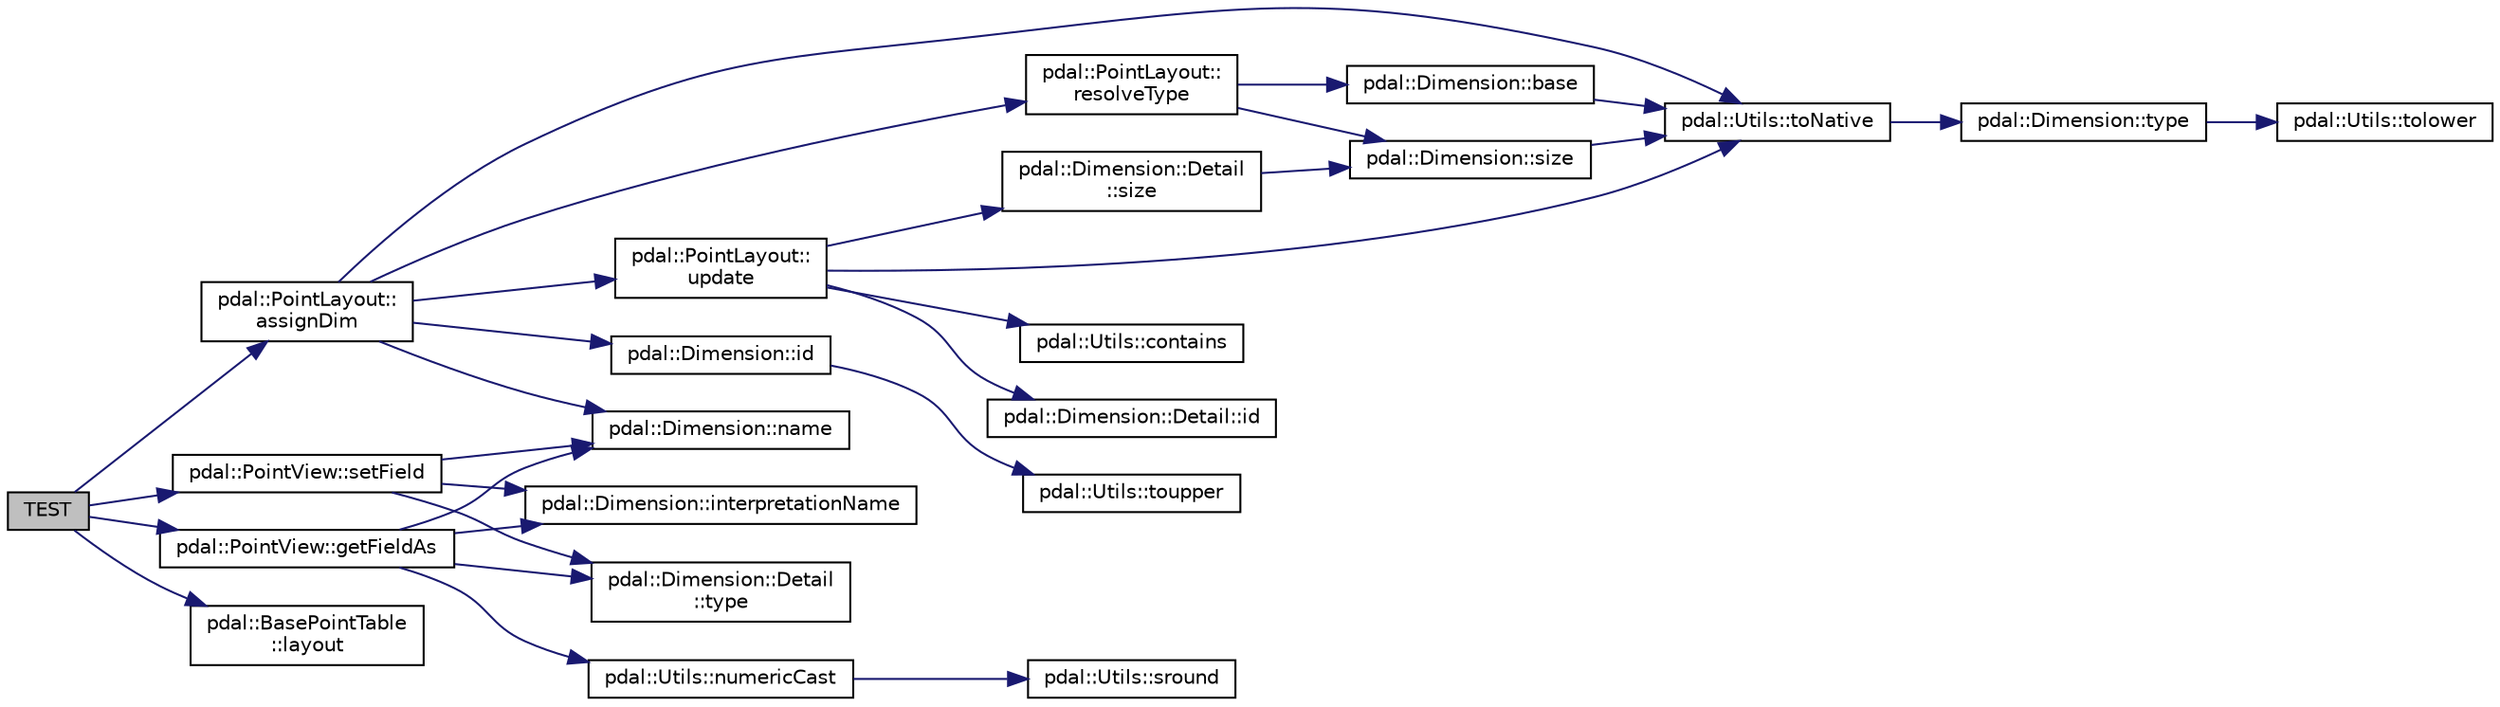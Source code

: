 digraph "TEST"
{
  edge [fontname="Helvetica",fontsize="10",labelfontname="Helvetica",labelfontsize="10"];
  node [fontname="Helvetica",fontsize="10",shape=record];
  rankdir="LR";
  Node1 [label="TEST",height=0.2,width=0.4,color="black", fillcolor="grey75", style="filled", fontcolor="black"];
  Node1 -> Node2 [color="midnightblue",fontsize="10",style="solid",fontname="Helvetica"];
  Node2 [label="pdal::PointLayout::\lassignDim",height=0.2,width=0.4,color="black", fillcolor="white", style="filled",URL="$classpdal_1_1PointLayout.html#a62c64539215e8136b502e025627657ca"];
  Node2 -> Node3 [color="midnightblue",fontsize="10",style="solid",fontname="Helvetica"];
  Node3 [label="pdal::Utils::toNative",height=0.2,width=0.4,color="black", fillcolor="white", style="filled",URL="$namespacepdal_1_1Utils.html#a59253304d0f929e3a3ea00f09636002f"];
  Node3 -> Node4 [color="midnightblue",fontsize="10",style="solid",fontname="Helvetica"];
  Node4 [label="pdal::Dimension::type",height=0.2,width=0.4,color="black", fillcolor="white", style="filled",URL="$namespacepdal_1_1Dimension.html#a880d689fed54aa3ded6f88c9e058c5d2"];
  Node4 -> Node5 [color="midnightblue",fontsize="10",style="solid",fontname="Helvetica"];
  Node5 [label="pdal::Utils::tolower",height=0.2,width=0.4,color="black", fillcolor="white", style="filled",URL="$namespacepdal_1_1Utils.html#a5268937cf695835e55392f752dc02cb2"];
  Node2 -> Node6 [color="midnightblue",fontsize="10",style="solid",fontname="Helvetica"];
  Node6 [label="pdal::PointLayout::\lresolveType",height=0.2,width=0.4,color="black", fillcolor="white", style="filled",URL="$classpdal_1_1PointLayout.html#aa1b5a748ef7b9467b4977606a7f61aa5"];
  Node6 -> Node7 [color="midnightblue",fontsize="10",style="solid",fontname="Helvetica"];
  Node7 [label="pdal::Dimension::base",height=0.2,width=0.4,color="black", fillcolor="white", style="filled",URL="$namespacepdal_1_1Dimension.html#ab9491687b8700d1db27e0aba1fcd7143"];
  Node7 -> Node3 [color="midnightblue",fontsize="10",style="solid",fontname="Helvetica"];
  Node6 -> Node8 [color="midnightblue",fontsize="10",style="solid",fontname="Helvetica"];
  Node8 [label="pdal::Dimension::size",height=0.2,width=0.4,color="black", fillcolor="white", style="filled",URL="$namespacepdal_1_1Dimension.html#acf81dae9d5946f3a941f9df154b2329b"];
  Node8 -> Node3 [color="midnightblue",fontsize="10",style="solid",fontname="Helvetica"];
  Node2 -> Node9 [color="midnightblue",fontsize="10",style="solid",fontname="Helvetica"];
  Node9 [label="pdal::PointLayout::\lupdate",height=0.2,width=0.4,color="black", fillcolor="white", style="filled",URL="$classpdal_1_1PointLayout.html#a63db6cc5de2aea2b949ee0c34e1d5501"];
  Node9 -> Node10 [color="midnightblue",fontsize="10",style="solid",fontname="Helvetica"];
  Node10 [label="pdal::Utils::contains",height=0.2,width=0.4,color="black", fillcolor="white", style="filled",URL="$namespacepdal_1_1Utils.html#a3e140e4c0c21d020c56c0b8d58b8cb5b"];
  Node9 -> Node11 [color="midnightblue",fontsize="10",style="solid",fontname="Helvetica"];
  Node11 [label="pdal::Dimension::Detail::id",height=0.2,width=0.4,color="black", fillcolor="white", style="filled",URL="$classpdal_1_1Dimension_1_1Detail.html#a549ea013da1958d0b9120987cb33e291"];
  Node9 -> Node3 [color="midnightblue",fontsize="10",style="solid",fontname="Helvetica"];
  Node9 -> Node12 [color="midnightblue",fontsize="10",style="solid",fontname="Helvetica"];
  Node12 [label="pdal::Dimension::Detail\l::size",height=0.2,width=0.4,color="black", fillcolor="white", style="filled",URL="$classpdal_1_1Dimension_1_1Detail.html#a320806a1cc878b5fdb10e178f27a4c61"];
  Node12 -> Node8 [color="midnightblue",fontsize="10",style="solid",fontname="Helvetica"];
  Node2 -> Node13 [color="midnightblue",fontsize="10",style="solid",fontname="Helvetica"];
  Node13 [label="pdal::Dimension::name",height=0.2,width=0.4,color="black", fillcolor="white", style="filled",URL="$namespacepdal_1_1Dimension.html#af3176b0b7e6b4be000317846cf7c2718"];
  Node2 -> Node14 [color="midnightblue",fontsize="10",style="solid",fontname="Helvetica"];
  Node14 [label="pdal::Dimension::id",height=0.2,width=0.4,color="black", fillcolor="white", style="filled",URL="$namespacepdal_1_1Dimension.html#a10b4c693e3bdbdf1a0eec8f4b008a291"];
  Node14 -> Node15 [color="midnightblue",fontsize="10",style="solid",fontname="Helvetica"];
  Node15 [label="pdal::Utils::toupper",height=0.2,width=0.4,color="black", fillcolor="white", style="filled",URL="$namespacepdal_1_1Utils.html#a28e3e2faff94b20f9908e77bc54ed983"];
  Node1 -> Node16 [color="midnightblue",fontsize="10",style="solid",fontname="Helvetica"];
  Node16 [label="pdal::PointView::getFieldAs",height=0.2,width=0.4,color="black", fillcolor="white", style="filled",URL="$classpdal_1_1PointView.html#a4c594a6d2a469e594988194ccf125a15"];
  Node16 -> Node17 [color="midnightblue",fontsize="10",style="solid",fontname="Helvetica"];
  Node17 [label="pdal::Dimension::Detail\l::type",height=0.2,width=0.4,color="black", fillcolor="white", style="filled",URL="$classpdal_1_1Dimension_1_1Detail.html#adf5961976b7fce3d90a0dddd50519a7c"];
  Node16 -> Node18 [color="midnightblue",fontsize="10",style="solid",fontname="Helvetica"];
  Node18 [label="pdal::Utils::numericCast",height=0.2,width=0.4,color="black", fillcolor="white", style="filled",URL="$namespacepdal_1_1Utils.html#a33d614ac71aa03aaa5c10a242c4d14ac"];
  Node18 -> Node19 [color="midnightblue",fontsize="10",style="solid",fontname="Helvetica"];
  Node19 [label="pdal::Utils::sround",height=0.2,width=0.4,color="black", fillcolor="white", style="filled",URL="$namespacepdal_1_1Utils.html#a06833597f1fc4287966cfa0867128e59"];
  Node16 -> Node13 [color="midnightblue",fontsize="10",style="solid",fontname="Helvetica"];
  Node16 -> Node20 [color="midnightblue",fontsize="10",style="solid",fontname="Helvetica"];
  Node20 [label="pdal::Dimension::interpretationName",height=0.2,width=0.4,color="black", fillcolor="white", style="filled",URL="$namespacepdal_1_1Dimension.html#acc41232ae1e707d6c928ffb9a56592d3"];
  Node1 -> Node21 [color="midnightblue",fontsize="10",style="solid",fontname="Helvetica"];
  Node21 [label="pdal::BasePointTable\l::layout",height=0.2,width=0.4,color="black", fillcolor="white", style="filled",URL="$classpdal_1_1BasePointTable.html#a7e3a12a1f29e6cd10d8669ed3d07eb94"];
  Node1 -> Node22 [color="midnightblue",fontsize="10",style="solid",fontname="Helvetica"];
  Node22 [label="pdal::PointView::setField",height=0.2,width=0.4,color="black", fillcolor="white", style="filled",URL="$classpdal_1_1PointView.html#a7931019cfba92e9c3a93592a2fbf4a0f"];
  Node22 -> Node17 [color="midnightblue",fontsize="10",style="solid",fontname="Helvetica"];
  Node22 -> Node13 [color="midnightblue",fontsize="10",style="solid",fontname="Helvetica"];
  Node22 -> Node20 [color="midnightblue",fontsize="10",style="solid",fontname="Helvetica"];
}
